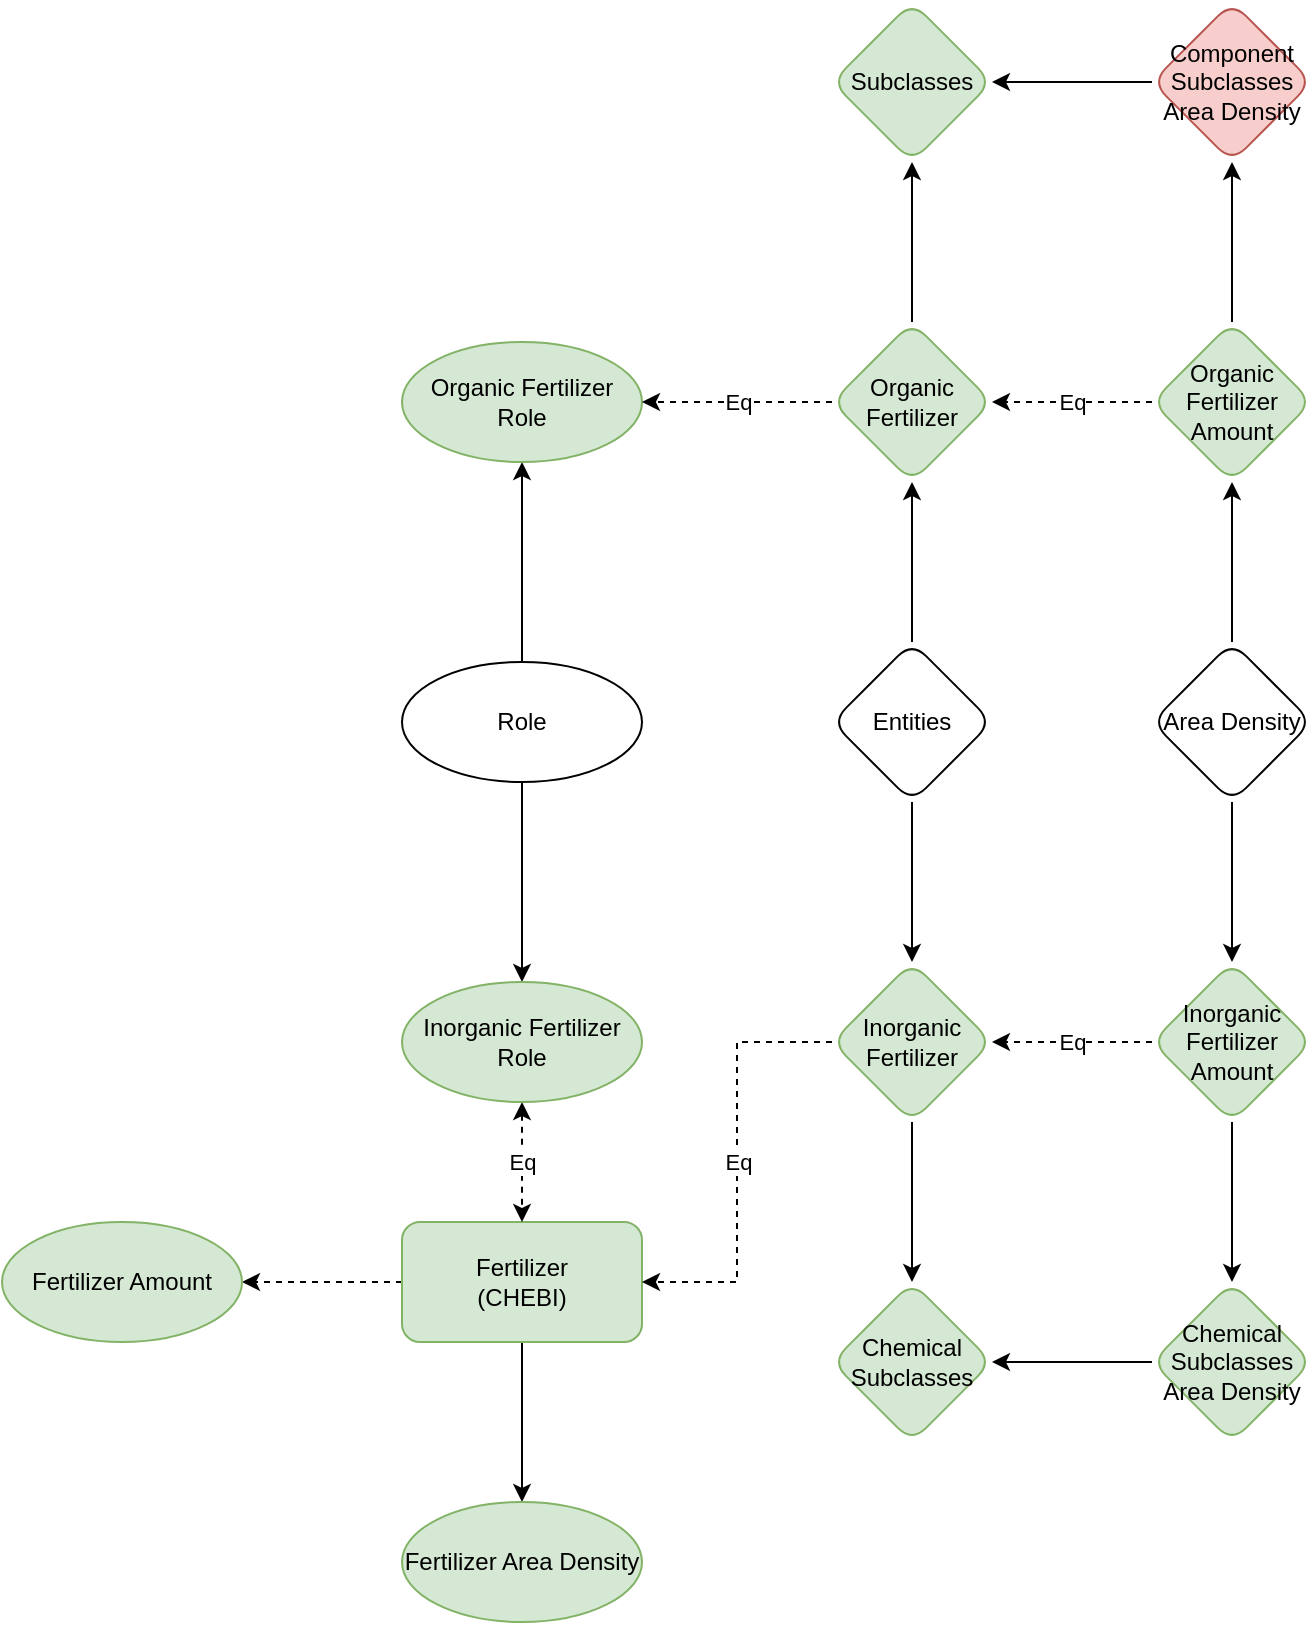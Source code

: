 <mxfile version="15.4.3" type="device"><diagram id="R2lEEEUBdFMjLlhIrx00" name="Page-1"><mxGraphModel dx="1018" dy="820" grid="1" gridSize="10" guides="1" tooltips="1" connect="1" arrows="1" fold="1" page="1" pageScale="1" pageWidth="850" pageHeight="1100" math="0" shadow="0" extFonts="Permanent Marker^https://fonts.googleapis.com/css?family=Permanent+Marker"><root><mxCell id="0"/><mxCell id="1" parent="0"/><mxCell id="eSyNEcZ6H0ctZ9kEZrE1-35" value="" style="edgeStyle=orthogonalEdgeStyle;rounded=0;orthogonalLoop=1;jettySize=auto;html=1;" edge="1" parent="1" source="eSyNEcZ6H0ctZ9kEZrE1-1" target="eSyNEcZ6H0ctZ9kEZrE1-34"><mxGeometry relative="1" as="geometry"/></mxCell><mxCell id="eSyNEcZ6H0ctZ9kEZrE1-47" value="" style="edgeStyle=orthogonalEdgeStyle;rounded=0;orthogonalLoop=1;jettySize=auto;html=1;dashed=1;startArrow=none;startFill=0;" edge="1" parent="1" source="eSyNEcZ6H0ctZ9kEZrE1-1" target="eSyNEcZ6H0ctZ9kEZrE1-46"><mxGeometry relative="1" as="geometry"/></mxCell><mxCell id="eSyNEcZ6H0ctZ9kEZrE1-1" value="Fertilizer&lt;br&gt;(CHEBI)" style="rounded=1;whiteSpace=wrap;html=1;fillColor=#d5e8d4;strokeColor=#82b366;" vertex="1" parent="1"><mxGeometry x="225" y="820" width="120" height="60" as="geometry"/></mxCell><mxCell id="eSyNEcZ6H0ctZ9kEZrE1-9" value="" style="edgeStyle=orthogonalEdgeStyle;rounded=0;orthogonalLoop=1;jettySize=auto;html=1;" edge="1" parent="1" source="eSyNEcZ6H0ctZ9kEZrE1-4" target="eSyNEcZ6H0ctZ9kEZrE1-8"><mxGeometry relative="1" as="geometry"/></mxCell><mxCell id="eSyNEcZ6H0ctZ9kEZrE1-11" value="" style="edgeStyle=orthogonalEdgeStyle;rounded=0;orthogonalLoop=1;jettySize=auto;html=1;" edge="1" parent="1" source="eSyNEcZ6H0ctZ9kEZrE1-4" target="eSyNEcZ6H0ctZ9kEZrE1-10"><mxGeometry relative="1" as="geometry"/></mxCell><mxCell id="eSyNEcZ6H0ctZ9kEZrE1-4" value="Role" style="ellipse;whiteSpace=wrap;html=1;rounded=1;" vertex="1" parent="1"><mxGeometry x="225" y="540" width="120" height="60" as="geometry"/></mxCell><mxCell id="eSyNEcZ6H0ctZ9kEZrE1-13" value="" style="edgeStyle=orthogonalEdgeStyle;rounded=0;orthogonalLoop=1;jettySize=auto;html=1;" edge="1" parent="1" source="eSyNEcZ6H0ctZ9kEZrE1-6" target="eSyNEcZ6H0ctZ9kEZrE1-12"><mxGeometry relative="1" as="geometry"/></mxCell><mxCell id="eSyNEcZ6H0ctZ9kEZrE1-15" value="" style="edgeStyle=orthogonalEdgeStyle;rounded=0;orthogonalLoop=1;jettySize=auto;html=1;" edge="1" parent="1" source="eSyNEcZ6H0ctZ9kEZrE1-6" target="eSyNEcZ6H0ctZ9kEZrE1-14"><mxGeometry relative="1" as="geometry"/></mxCell><mxCell id="eSyNEcZ6H0ctZ9kEZrE1-6" value="Entities&lt;br&gt;" style="rhombus;whiteSpace=wrap;html=1;rounded=1;" vertex="1" parent="1"><mxGeometry x="440" y="530" width="80" height="80" as="geometry"/></mxCell><mxCell id="eSyNEcZ6H0ctZ9kEZrE1-8" value="Organic Fertilizer Role" style="ellipse;whiteSpace=wrap;html=1;rounded=1;fillColor=#d5e8d4;strokeColor=#82b366;" vertex="1" parent="1"><mxGeometry x="225" y="380" width="120" height="60" as="geometry"/></mxCell><mxCell id="eSyNEcZ6H0ctZ9kEZrE1-45" value="Eq" style="edgeStyle=orthogonalEdgeStyle;rounded=0;orthogonalLoop=1;jettySize=auto;html=1;dashed=1;startArrow=classic;startFill=1;" edge="1" parent="1" source="eSyNEcZ6H0ctZ9kEZrE1-10" target="eSyNEcZ6H0ctZ9kEZrE1-1"><mxGeometry relative="1" as="geometry"/></mxCell><mxCell id="eSyNEcZ6H0ctZ9kEZrE1-10" value="Inorganic&amp;nbsp;Fertilizer Role" style="ellipse;whiteSpace=wrap;html=1;rounded=1;fillColor=#d5e8d4;strokeColor=#82b366;" vertex="1" parent="1"><mxGeometry x="225" y="700" width="120" height="60" as="geometry"/></mxCell><mxCell id="eSyNEcZ6H0ctZ9kEZrE1-28" value="Eq" style="edgeStyle=orthogonalEdgeStyle;rounded=0;orthogonalLoop=1;jettySize=auto;html=1;dashed=1;" edge="1" parent="1" source="eSyNEcZ6H0ctZ9kEZrE1-27" target="eSyNEcZ6H0ctZ9kEZrE1-12"><mxGeometry relative="1" as="geometry"/></mxCell><mxCell id="eSyNEcZ6H0ctZ9kEZrE1-33" style="edgeStyle=orthogonalEdgeStyle;rounded=0;orthogonalLoop=1;jettySize=auto;html=1;" edge="1" parent="1" source="eSyNEcZ6H0ctZ9kEZrE1-12" target="eSyNEcZ6H0ctZ9kEZrE1-31"><mxGeometry relative="1" as="geometry"/></mxCell><mxCell id="eSyNEcZ6H0ctZ9kEZrE1-41" value="Eq" style="edgeStyle=orthogonalEdgeStyle;rounded=0;orthogonalLoop=1;jettySize=auto;html=1;dashed=1;" edge="1" parent="1" source="eSyNEcZ6H0ctZ9kEZrE1-12" target="eSyNEcZ6H0ctZ9kEZrE1-8"><mxGeometry relative="1" as="geometry"/></mxCell><mxCell id="eSyNEcZ6H0ctZ9kEZrE1-12" value="Organic Fertilizer" style="rhombus;whiteSpace=wrap;html=1;rounded=1;fillColor=#d5e8d4;strokeColor=#82b366;" vertex="1" parent="1"><mxGeometry x="440" y="370" width="80" height="80" as="geometry"/></mxCell><mxCell id="eSyNEcZ6H0ctZ9kEZrE1-17" value="Eq" style="edgeStyle=orthogonalEdgeStyle;rounded=0;orthogonalLoop=1;jettySize=auto;html=1;dashed=1;" edge="1" parent="1" source="eSyNEcZ6H0ctZ9kEZrE1-16" target="eSyNEcZ6H0ctZ9kEZrE1-14"><mxGeometry relative="1" as="geometry"/></mxCell><mxCell id="eSyNEcZ6H0ctZ9kEZrE1-26" style="edgeStyle=orthogonalEdgeStyle;rounded=0;orthogonalLoop=1;jettySize=auto;html=1;" edge="1" parent="1" source="eSyNEcZ6H0ctZ9kEZrE1-14" target="eSyNEcZ6H0ctZ9kEZrE1-24"><mxGeometry relative="1" as="geometry"/></mxCell><mxCell id="eSyNEcZ6H0ctZ9kEZrE1-42" value="Eq" style="edgeStyle=orthogonalEdgeStyle;rounded=0;orthogonalLoop=1;jettySize=auto;html=1;dashed=1;entryX=1;entryY=0.5;entryDx=0;entryDy=0;" edge="1" parent="1" source="eSyNEcZ6H0ctZ9kEZrE1-14" target="eSyNEcZ6H0ctZ9kEZrE1-1"><mxGeometry relative="1" as="geometry"/></mxCell><mxCell id="eSyNEcZ6H0ctZ9kEZrE1-14" value="Inorganic Fertilizer" style="rhombus;whiteSpace=wrap;html=1;rounded=1;fillColor=#d5e8d4;strokeColor=#82b366;" vertex="1" parent="1"><mxGeometry x="440" y="690" width="80" height="80" as="geometry"/></mxCell><mxCell id="eSyNEcZ6H0ctZ9kEZrE1-19" value="" style="edgeStyle=orthogonalEdgeStyle;rounded=0;orthogonalLoop=1;jettySize=auto;html=1;" edge="1" parent="1" source="eSyNEcZ6H0ctZ9kEZrE1-16" target="eSyNEcZ6H0ctZ9kEZrE1-18"><mxGeometry relative="1" as="geometry"/></mxCell><mxCell id="eSyNEcZ6H0ctZ9kEZrE1-16" value="Inorganic Fertilizer Amount" style="rhombus;whiteSpace=wrap;html=1;rounded=1;fillColor=#d5e8d4;strokeColor=#82b366;" vertex="1" parent="1"><mxGeometry x="600" y="690" width="80" height="80" as="geometry"/></mxCell><mxCell id="eSyNEcZ6H0ctZ9kEZrE1-25" value="" style="edgeStyle=orthogonalEdgeStyle;rounded=0;orthogonalLoop=1;jettySize=auto;html=1;" edge="1" parent="1" source="eSyNEcZ6H0ctZ9kEZrE1-18" target="eSyNEcZ6H0ctZ9kEZrE1-24"><mxGeometry relative="1" as="geometry"/></mxCell><mxCell id="eSyNEcZ6H0ctZ9kEZrE1-18" value="Chemical Subclasses Area Density" style="rhombus;whiteSpace=wrap;html=1;rounded=1;fillColor=#d5e8d4;strokeColor=#82b366;" vertex="1" parent="1"><mxGeometry x="600" y="850" width="80" height="80" as="geometry"/></mxCell><mxCell id="eSyNEcZ6H0ctZ9kEZrE1-24" value="Chemical Subclasses" style="rhombus;whiteSpace=wrap;html=1;rounded=1;fillColor=#d5e8d4;strokeColor=#82b366;" vertex="1" parent="1"><mxGeometry x="440" y="850" width="80" height="80" as="geometry"/></mxCell><mxCell id="eSyNEcZ6H0ctZ9kEZrE1-30" value="" style="edgeStyle=orthogonalEdgeStyle;rounded=0;orthogonalLoop=1;jettySize=auto;html=1;" edge="1" parent="1" source="eSyNEcZ6H0ctZ9kEZrE1-27" target="eSyNEcZ6H0ctZ9kEZrE1-29"><mxGeometry relative="1" as="geometry"/></mxCell><mxCell id="eSyNEcZ6H0ctZ9kEZrE1-27" value="Organic Fertilizer Amount" style="rhombus;whiteSpace=wrap;html=1;rounded=1;fillColor=#d5e8d4;strokeColor=#82b366;" vertex="1" parent="1"><mxGeometry x="600" y="370" width="80" height="80" as="geometry"/></mxCell><mxCell id="eSyNEcZ6H0ctZ9kEZrE1-32" value="" style="edgeStyle=orthogonalEdgeStyle;rounded=0;orthogonalLoop=1;jettySize=auto;html=1;" edge="1" parent="1" source="eSyNEcZ6H0ctZ9kEZrE1-29" target="eSyNEcZ6H0ctZ9kEZrE1-31"><mxGeometry relative="1" as="geometry"/></mxCell><mxCell id="eSyNEcZ6H0ctZ9kEZrE1-29" value="Component Subclasses Area Density" style="rhombus;whiteSpace=wrap;html=1;rounded=1;fillColor=#f8cecc;strokeColor=#b85450;" vertex="1" parent="1"><mxGeometry x="600" y="210" width="80" height="80" as="geometry"/></mxCell><mxCell id="eSyNEcZ6H0ctZ9kEZrE1-31" value="Subclasses" style="rhombus;whiteSpace=wrap;html=1;rounded=1;fillColor=#d5e8d4;strokeColor=#82b366;" vertex="1" parent="1"><mxGeometry x="440" y="210" width="80" height="80" as="geometry"/></mxCell><mxCell id="eSyNEcZ6H0ctZ9kEZrE1-34" value="Fertilizer Area Density" style="ellipse;whiteSpace=wrap;html=1;rounded=1;strokeColor=#82b366;fillColor=#d5e8d4;" vertex="1" parent="1"><mxGeometry x="225" y="960" width="120" height="60" as="geometry"/></mxCell><mxCell id="eSyNEcZ6H0ctZ9kEZrE1-38" style="edgeStyle=orthogonalEdgeStyle;rounded=0;orthogonalLoop=1;jettySize=auto;html=1;" edge="1" parent="1" source="eSyNEcZ6H0ctZ9kEZrE1-36" target="eSyNEcZ6H0ctZ9kEZrE1-27"><mxGeometry relative="1" as="geometry"/></mxCell><mxCell id="eSyNEcZ6H0ctZ9kEZrE1-39" style="edgeStyle=orthogonalEdgeStyle;rounded=0;orthogonalLoop=1;jettySize=auto;html=1;" edge="1" parent="1" source="eSyNEcZ6H0ctZ9kEZrE1-36" target="eSyNEcZ6H0ctZ9kEZrE1-16"><mxGeometry relative="1" as="geometry"/></mxCell><mxCell id="eSyNEcZ6H0ctZ9kEZrE1-36" value="Area Density" style="rhombus;whiteSpace=wrap;html=1;rounded=1;" vertex="1" parent="1"><mxGeometry x="600" y="530" width="80" height="80" as="geometry"/></mxCell><mxCell id="eSyNEcZ6H0ctZ9kEZrE1-46" value="Fertilizer Amount" style="ellipse;whiteSpace=wrap;html=1;rounded=1;strokeColor=#82b366;fillColor=#d5e8d4;" vertex="1" parent="1"><mxGeometry x="25" y="820" width="120" height="60" as="geometry"/></mxCell></root></mxGraphModel></diagram></mxfile>